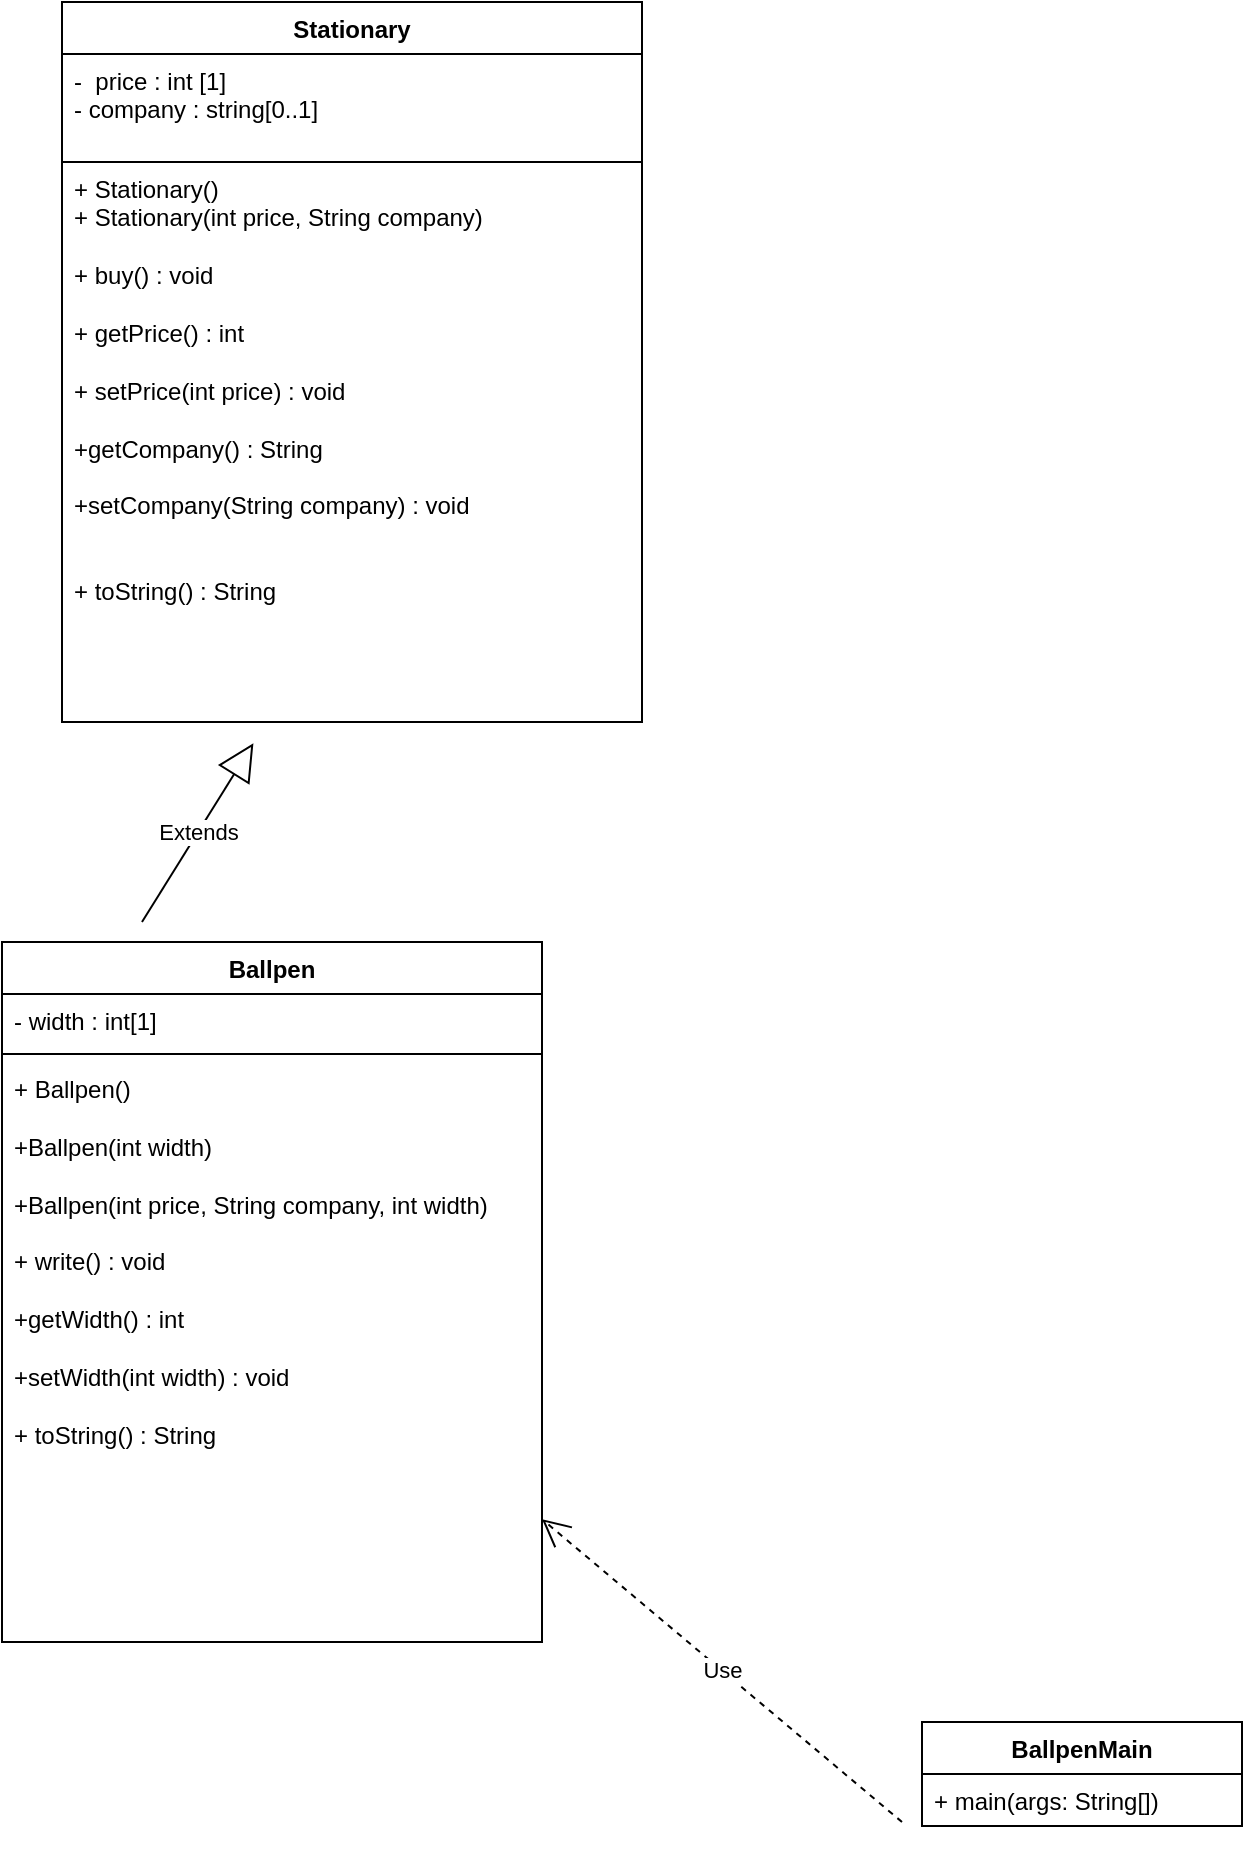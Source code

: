<mxfile version="20.5.3" type="embed"><diagram name="Page-1" id="W7xbiicILC2nGdj5UK40"><mxGraphModel dx="727" dy="424" grid="1" gridSize="10" guides="1" tooltips="1" connect="1" arrows="1" fold="1" page="1" pageScale="1" pageWidth="850" pageHeight="1100" math="0" shadow="0"><root><mxCell id="0"/><mxCell id="1" parent="0"/><mxCell id="bqjOl4NagBNuvDGba17c-5" value="Stationary" style="swimlane;fontStyle=1;align=center;verticalAlign=top;childLayout=stackLayout;horizontal=1;startSize=26;horizontalStack=0;resizeParent=1;resizeParentMax=0;resizeLast=0;collapsible=1;marginBottom=0;whiteSpace=wrap;html=1;strokeColor=default;" parent="1" vertex="1"><mxGeometry x="150" y="70" width="290" height="360" as="geometry"/></mxCell><mxCell id="bqjOl4NagBNuvDGba17c-6" value="-&amp;nbsp; price : int [1]&amp;nbsp;&lt;div&gt;- company : string[0..1]&lt;br&gt;&lt;/div&gt;&lt;div&gt;&lt;br&gt;&lt;/div&gt;" style="text;strokeColor=default;fillColor=none;align=left;verticalAlign=top;spacingLeft=4;spacingRight=4;overflow=hidden;rotatable=0;points=[[0,0.5],[1,0.5]];portConstraint=eastwest;whiteSpace=wrap;html=1;" parent="bqjOl4NagBNuvDGba17c-5" vertex="1"><mxGeometry y="26" width="290" height="54" as="geometry"/></mxCell><mxCell id="bqjOl4NagBNuvDGba17c-8" value="&lt;div&gt;+ Stationary()&lt;/div&gt;&lt;div&gt;+ Stationary(int price, String company)&lt;/div&gt;&lt;div&gt;&lt;br&gt;&lt;/div&gt;+ buy() : void&lt;div&gt;&amp;nbsp;&lt;/div&gt;&lt;div&gt;+ getPrice() : int&lt;/div&gt;&lt;div&gt;&lt;br&gt;&lt;/div&gt;&lt;div&gt;+ setPrice(int price) : void&lt;/div&gt;&lt;div&gt;&lt;br&gt;&lt;/div&gt;&lt;div&gt;+getCompany() : String&lt;/div&gt;&lt;div&gt;&lt;br&gt;&lt;/div&gt;&lt;div&gt;+setCompany(String company) : void&lt;/div&gt;&lt;div&gt;&lt;br&gt;&lt;div&gt;&lt;br&gt;&lt;div&gt;+ toString(&lt;span style=&quot;background-color: initial;&quot;&gt;) : String&lt;/span&gt;&lt;/div&gt;&lt;/div&gt;&lt;/div&gt;" style="text;strokeColor=default;fillColor=none;align=left;verticalAlign=top;spacingLeft=4;spacingRight=4;overflow=hidden;rotatable=0;points=[[0,0.5],[1,0.5]];portConstraint=eastwest;whiteSpace=wrap;html=1;" parent="bqjOl4NagBNuvDGba17c-5" vertex="1"><mxGeometry y="80" width="290" height="280" as="geometry"/></mxCell><mxCell id="bqjOl4NagBNuvDGba17c-9" value="BallpenMain" style="swimlane;fontStyle=1;align=center;verticalAlign=top;childLayout=stackLayout;horizontal=1;startSize=26;horizontalStack=0;resizeParent=1;resizeParentMax=0;resizeLast=0;collapsible=1;marginBottom=0;whiteSpace=wrap;html=1;" parent="1" vertex="1"><mxGeometry x="580" y="930" width="160" height="52" as="geometry"/></mxCell><mxCell id="bqjOl4NagBNuvDGba17c-12" value="+ main(args: String[])" style="text;strokeColor=none;fillColor=none;align=left;verticalAlign=top;spacingLeft=4;spacingRight=4;overflow=hidden;rotatable=0;points=[[0,0.5],[1,0.5]];portConstraint=eastwest;whiteSpace=wrap;html=1;" parent="bqjOl4NagBNuvDGba17c-9" vertex="1"><mxGeometry y="26" width="160" height="26" as="geometry"/></mxCell><mxCell id="bqjOl4NagBNuvDGba17c-15" value="Use" style="endArrow=open;endSize=12;dashed=1;html=1;rounded=0;" parent="1" target="bqjOl4NagBNuvDGba17c-20" edge="1"><mxGeometry width="160" relative="1" as="geometry"><mxPoint x="570" y="980" as="sourcePoint"/><mxPoint x="340" y="870" as="targetPoint"/></mxGeometry></mxCell><mxCell id="bqjOl4NagBNuvDGba17c-20" value="Ballpen" style="swimlane;fontStyle=1;align=center;verticalAlign=top;childLayout=stackLayout;horizontal=1;startSize=26;horizontalStack=0;resizeParent=1;resizeParentMax=0;resizeLast=0;collapsible=1;marginBottom=0;whiteSpace=wrap;html=1;" parent="1" vertex="1"><mxGeometry x="120" y="540" width="270" height="350" as="geometry"/></mxCell><mxCell id="bqjOl4NagBNuvDGba17c-21" value="- width : int[1]" style="text;strokeColor=none;fillColor=none;align=left;verticalAlign=top;spacingLeft=4;spacingRight=4;overflow=hidden;rotatable=0;points=[[0,0.5],[1,0.5]];portConstraint=eastwest;whiteSpace=wrap;html=1;" parent="bqjOl4NagBNuvDGba17c-20" vertex="1"><mxGeometry y="26" width="270" height="26" as="geometry"/></mxCell><mxCell id="bqjOl4NagBNuvDGba17c-22" value="" style="line;strokeWidth=1;fillColor=none;align=left;verticalAlign=middle;spacingTop=-1;spacingLeft=3;spacingRight=3;rotatable=0;labelPosition=right;points=[];portConstraint=eastwest;strokeColor=inherit;" parent="bqjOl4NagBNuvDGba17c-20" vertex="1"><mxGeometry y="52" width="270" height="8" as="geometry"/></mxCell><mxCell id="bqjOl4NagBNuvDGba17c-23" value="&lt;div&gt;+ Ballpen()&lt;/div&gt;&lt;div&gt;&lt;br&gt;&lt;/div&gt;&lt;div&gt;+Ballpen(int width)&lt;/div&gt;&lt;div&gt;&lt;br&gt;&lt;/div&gt;&lt;div&gt;+Ballpen(&lt;span style=&quot;background-color: initial;&quot;&gt;int price, String company, int width&lt;/span&gt;&lt;span style=&quot;background-color: initial;&quot;&gt;)&lt;/span&gt;&lt;/div&gt;&lt;div&gt;&lt;br&gt;&lt;/div&gt;+ write() : void&lt;div&gt;&lt;br&gt;&lt;/div&gt;&lt;div&gt;+getWidth() : int&lt;/div&gt;&lt;div&gt;&lt;br&gt;&lt;/div&gt;&lt;div&gt;+setWidth(int width) : void&lt;br&gt;&lt;div&gt;&lt;br&gt;&lt;div&gt;+ toString(&lt;span style=&quot;background-color: initial;&quot;&gt;) : String&lt;/span&gt;&lt;/div&gt;&lt;/div&gt;&lt;/div&gt;" style="text;strokeColor=none;fillColor=none;align=left;verticalAlign=top;spacingLeft=4;spacingRight=4;overflow=hidden;rotatable=0;points=[[0,0.5],[1,0.5]];portConstraint=eastwest;whiteSpace=wrap;html=1;" parent="bqjOl4NagBNuvDGba17c-20" vertex="1"><mxGeometry y="60" width="270" height="290" as="geometry"/></mxCell><mxCell id="bqjOl4NagBNuvDGba17c-25" value="Extends" style="endArrow=block;endSize=16;endFill=0;html=1;rounded=0;entryX=0.33;entryY=1.038;entryDx=0;entryDy=0;entryPerimeter=0;" parent="1" target="bqjOl4NagBNuvDGba17c-8" edge="1"><mxGeometry width="160" relative="1" as="geometry"><mxPoint x="190" y="530" as="sourcePoint"/><mxPoint x="200" y="270" as="targetPoint"/></mxGeometry></mxCell></root></mxGraphModel></diagram></mxfile>